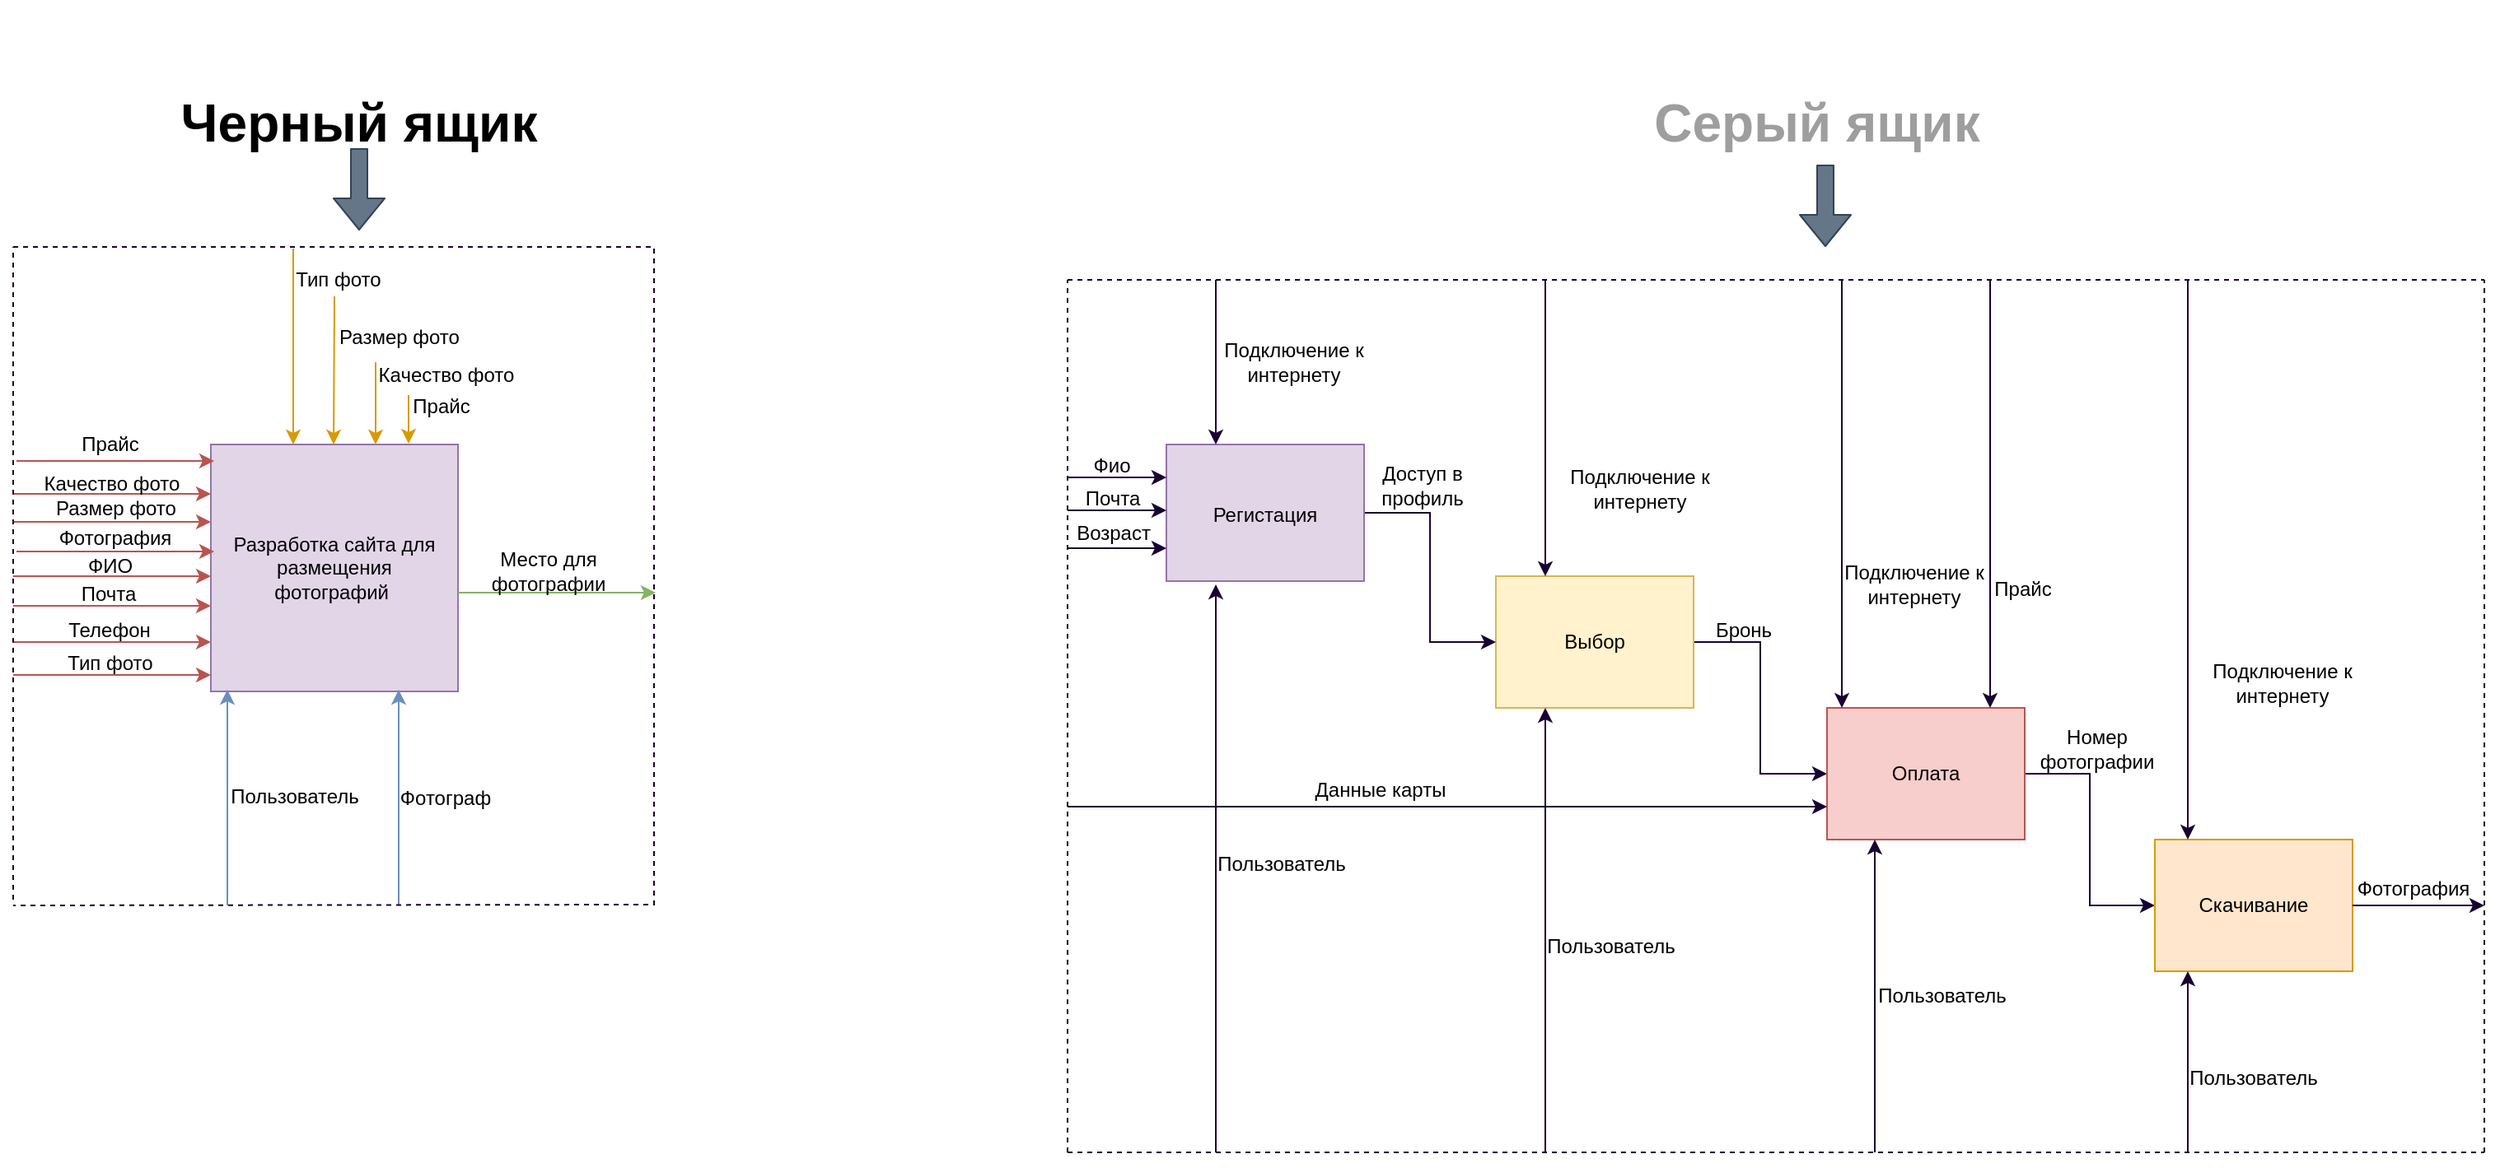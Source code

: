 <mxfile version="13.7.6" type="github">
  <diagram id="p6UrjECbgSdRof4HY0eb" name="Page-1">
    <mxGraphModel dx="1422" dy="1963" grid="1" gridSize="10" guides="1" tooltips="1" connect="1" arrows="1" fold="1" page="1" pageScale="1" pageWidth="827" pageHeight="1169" math="0" shadow="0">
      <root>
        <mxCell id="0" />
        <mxCell id="1" parent="0" />
        <mxCell id="dFT03Ro-pLz-tinxZf4C-1" value="" style="whiteSpace=wrap;html=1;aspect=fixed;fillColor=#e1d5e7;strokeColor=#9673a6;" parent="1" vertex="1">
          <mxGeometry x="260" y="200" width="150" height="150" as="geometry" />
        </mxCell>
        <mxCell id="dFT03Ro-pLz-tinxZf4C-3" value="Разработка сайта для размещения фотографий&amp;nbsp;" style="text;html=1;strokeColor=none;fillColor=none;align=center;verticalAlign=middle;whiteSpace=wrap;rounded=0;" parent="1" vertex="1">
          <mxGeometry x="270" y="240" width="130" height="70" as="geometry" />
        </mxCell>
        <mxCell id="dFT03Ro-pLz-tinxZf4C-4" value="" style="endArrow=classic;html=1;fillColor=#f8cecc;strokeColor=#b85450;" parent="1" edge="1">
          <mxGeometry width="50" height="50" relative="1" as="geometry">
            <mxPoint x="140" y="298" as="sourcePoint" />
            <mxPoint x="260" y="298" as="targetPoint" />
          </mxGeometry>
        </mxCell>
        <mxCell id="dFT03Ro-pLz-tinxZf4C-5" value="" style="endArrow=classic;html=1;fillColor=#f8cecc;strokeColor=#b85450;" parent="1" edge="1">
          <mxGeometry width="50" height="50" relative="1" as="geometry">
            <mxPoint x="140" y="320" as="sourcePoint" />
            <mxPoint x="260" y="320" as="targetPoint" />
          </mxGeometry>
        </mxCell>
        <mxCell id="dFT03Ro-pLz-tinxZf4C-6" value="" style="endArrow=classic;html=1;fillColor=#f8cecc;strokeColor=#b85450;" parent="1" edge="1">
          <mxGeometry width="50" height="50" relative="1" as="geometry">
            <mxPoint x="140" y="280" as="sourcePoint" />
            <mxPoint x="260" y="280" as="targetPoint" />
          </mxGeometry>
        </mxCell>
        <mxCell id="dFT03Ro-pLz-tinxZf4C-7" value="" style="endArrow=classic;html=1;fillColor=#f8cecc;strokeColor=#b85450;" parent="1" edge="1">
          <mxGeometry width="50" height="50" relative="1" as="geometry">
            <mxPoint x="142" y="265" as="sourcePoint" />
            <mxPoint x="262" y="265" as="targetPoint" />
          </mxGeometry>
        </mxCell>
        <mxCell id="dFT03Ro-pLz-tinxZf4C-9" value="" style="endArrow=classic;html=1;fillColor=#d5e8d4;strokeColor=#82b366;" parent="1" edge="1">
          <mxGeometry width="50" height="50" relative="1" as="geometry">
            <mxPoint x="410" y="290" as="sourcePoint" />
            <mxPoint x="530" y="290" as="targetPoint" />
          </mxGeometry>
        </mxCell>
        <mxCell id="dFT03Ro-pLz-tinxZf4C-12" value="" style="endArrow=classic;html=1;fillColor=#ffe6cc;strokeColor=#d79b00;" parent="1" edge="1">
          <mxGeometry width="50" height="50" relative="1" as="geometry">
            <mxPoint x="310" y="81" as="sourcePoint" />
            <mxPoint x="310" y="200" as="targetPoint" />
          </mxGeometry>
        </mxCell>
        <mxCell id="dFT03Ro-pLz-tinxZf4C-13" value="" style="endArrow=classic;html=1;fillColor=#ffe6cc;strokeColor=#d79b00;" parent="1" edge="1">
          <mxGeometry width="50" height="50" relative="1" as="geometry">
            <mxPoint x="335" y="110" as="sourcePoint" />
            <mxPoint x="334.5" y="200" as="targetPoint" />
          </mxGeometry>
        </mxCell>
        <mxCell id="dFT03Ro-pLz-tinxZf4C-20" value="" style="endArrow=classic;html=1;fillColor=#dae8fc;strokeColor=#6c8ebf;" parent="1" edge="1">
          <mxGeometry width="50" height="50" relative="1" as="geometry">
            <mxPoint x="270" y="480" as="sourcePoint" />
            <mxPoint x="270" y="349" as="targetPoint" />
          </mxGeometry>
        </mxCell>
        <mxCell id="dFT03Ro-pLz-tinxZf4C-27" value="Тип фото" style="text;html=1;strokeColor=none;fillColor=none;align=center;verticalAlign=middle;whiteSpace=wrap;rounded=0;rotation=0;" parent="1" vertex="1">
          <mxGeometry x="295" y="80" width="85" height="39" as="geometry" />
        </mxCell>
        <mxCell id="dFT03Ro-pLz-tinxZf4C-29" value="Размер фото" style="text;html=1;strokeColor=none;fillColor=none;align=center;verticalAlign=middle;whiteSpace=wrap;rounded=0;rotation=0;" parent="1" vertex="1">
          <mxGeometry x="329" y="120" width="91" height="30" as="geometry" />
        </mxCell>
        <mxCell id="dFT03Ro-pLz-tinxZf4C-30" value="Фотография" style="text;html=1;strokeColor=none;fillColor=none;align=center;verticalAlign=middle;whiteSpace=wrap;rounded=0;" parent="1" vertex="1">
          <mxGeometry x="182" y="247" width="40" height="20" as="geometry" />
        </mxCell>
        <mxCell id="dFT03Ro-pLz-tinxZf4C-31" value="ФИО" style="text;html=1;strokeColor=none;fillColor=none;align=center;verticalAlign=middle;whiteSpace=wrap;rounded=0;" parent="1" vertex="1">
          <mxGeometry x="163.5" y="264" width="70" height="19" as="geometry" />
        </mxCell>
        <mxCell id="dFT03Ro-pLz-tinxZf4C-32" value="Качество фото" style="text;html=1;strokeColor=none;fillColor=none;align=center;verticalAlign=middle;whiteSpace=wrap;rounded=0;rotation=0;" parent="1" vertex="1">
          <mxGeometry x="350" y="150" width="106" height="15" as="geometry" />
        </mxCell>
        <mxCell id="dFT03Ro-pLz-tinxZf4C-33" value="" style="endArrow=classic;html=1;fillColor=#ffe6cc;strokeColor=#d79b00;" parent="1" edge="1">
          <mxGeometry width="50" height="50" relative="1" as="geometry">
            <mxPoint x="360" y="150" as="sourcePoint" />
            <mxPoint x="360" y="200" as="targetPoint" />
          </mxGeometry>
        </mxCell>
        <mxCell id="aUMwL7hk3GGmmnr9Cz9R-1" value="Место для фотографии" style="text;html=1;strokeColor=none;fillColor=none;align=center;verticalAlign=middle;whiteSpace=wrap;rounded=0;" parent="1" vertex="1">
          <mxGeometry x="400" y="266" width="130" height="21" as="geometry" />
        </mxCell>
        <mxCell id="aUMwL7hk3GGmmnr9Cz9R-2" value="Почта" style="text;html=1;strokeColor=none;fillColor=none;align=center;verticalAlign=middle;whiteSpace=wrap;rounded=0;" parent="1" vertex="1">
          <mxGeometry x="175" y="267" width="46" height="47" as="geometry" />
        </mxCell>
        <mxCell id="aUMwL7hk3GGmmnr9Cz9R-9" value="Прайс" style="text;html=1;strokeColor=none;fillColor=none;align=center;verticalAlign=middle;whiteSpace=wrap;rounded=0;rotation=0;" parent="1" vertex="1">
          <mxGeometry x="380" y="166.5" width="40" height="20" as="geometry" />
        </mxCell>
        <mxCell id="aUMwL7hk3GGmmnr9Cz9R-11" value="" style="endArrow=classic;html=1;fillColor=#ffe6cc;strokeColor=#d79b00;" parent="1" edge="1">
          <mxGeometry width="50" height="50" relative="1" as="geometry">
            <mxPoint x="380" y="170" as="sourcePoint" />
            <mxPoint x="380" y="199.5" as="targetPoint" />
          </mxGeometry>
        </mxCell>
        <mxCell id="aUMwL7hk3GGmmnr9Cz9R-18" value="Телефон" style="text;html=1;strokeColor=none;fillColor=none;align=center;verticalAlign=middle;whiteSpace=wrap;rounded=0;" parent="1" vertex="1">
          <mxGeometry x="175" y="298" width="47" height="29" as="geometry" />
        </mxCell>
        <mxCell id="aUMwL7hk3GGmmnr9Cz9R-19" value="" style="endArrow=classic;html=1;fillColor=#dae8fc;strokeColor=#6c8ebf;" parent="1" edge="1">
          <mxGeometry width="50" height="50" relative="1" as="geometry">
            <mxPoint x="374" y="480" as="sourcePoint" />
            <mxPoint x="374" y="349" as="targetPoint" />
          </mxGeometry>
        </mxCell>
        <mxCell id="aUMwL7hk3GGmmnr9Cz9R-23" value="Пользователь" style="text;html=1;strokeColor=none;fillColor=none;align=center;verticalAlign=middle;whiteSpace=wrap;rounded=0;rotation=0;" parent="1" vertex="1">
          <mxGeometry x="250.5" y="400" width="120" height="28" as="geometry" />
        </mxCell>
        <mxCell id="aUMwL7hk3GGmmnr9Cz9R-24" value="Фотограф" style="text;html=1;strokeColor=none;fillColor=none;align=center;verticalAlign=middle;whiteSpace=wrap;rounded=0;rotation=0;" parent="1" vertex="1">
          <mxGeometry x="322" y="410" width="161" height="10" as="geometry" />
        </mxCell>
        <mxCell id="aUMwL7hk3GGmmnr9Cz9R-25" value="" style="endArrow=classic;html=1;fillColor=#f8cecc;strokeColor=#b85450;" parent="1" edge="1">
          <mxGeometry width="50" height="50" relative="1" as="geometry">
            <mxPoint x="140" y="340" as="sourcePoint" />
            <mxPoint x="260" y="340" as="targetPoint" />
          </mxGeometry>
        </mxCell>
        <mxCell id="aUMwL7hk3GGmmnr9Cz9R-26" value="Тип фото" style="text;html=1;strokeColor=none;fillColor=none;align=center;verticalAlign=middle;whiteSpace=wrap;rounded=0;rotation=0;" parent="1" vertex="1">
          <mxGeometry x="158.5" y="310" width="80" height="46" as="geometry" />
        </mxCell>
        <mxCell id="aUMwL7hk3GGmmnr9Cz9R-28" value="" style="endArrow=classic;html=1;fillColor=#f8cecc;strokeColor=#b85450;" parent="1" edge="1">
          <mxGeometry width="50" height="50" relative="1" as="geometry">
            <mxPoint x="142" y="210" as="sourcePoint" />
            <mxPoint x="262" y="210" as="targetPoint" />
          </mxGeometry>
        </mxCell>
        <mxCell id="aUMwL7hk3GGmmnr9Cz9R-29" value="" style="endArrow=classic;html=1;fillColor=#f8cecc;strokeColor=#b85450;" parent="1" edge="1">
          <mxGeometry width="50" height="50" relative="1" as="geometry">
            <mxPoint x="140" y="247" as="sourcePoint" />
            <mxPoint x="260" y="247" as="targetPoint" />
          </mxGeometry>
        </mxCell>
        <mxCell id="aUMwL7hk3GGmmnr9Cz9R-30" value="Размер фото" style="text;html=1;strokeColor=none;fillColor=none;align=center;verticalAlign=middle;whiteSpace=wrap;rounded=0;rotation=0;" parent="1" vertex="1">
          <mxGeometry x="156.5" y="230" width="91" height="18" as="geometry" />
        </mxCell>
        <mxCell id="aUMwL7hk3GGmmnr9Cz9R-31" value="" style="endArrow=classic;html=1;fillColor=#f8cecc;strokeColor=#b85450;" parent="1" edge="1">
          <mxGeometry width="50" height="50" relative="1" as="geometry">
            <mxPoint x="140" y="230" as="sourcePoint" />
            <mxPoint x="260" y="230" as="targetPoint" />
          </mxGeometry>
        </mxCell>
        <mxCell id="aUMwL7hk3GGmmnr9Cz9R-32" value="Качество фото" style="text;html=1;strokeColor=none;fillColor=none;align=center;verticalAlign=middle;whiteSpace=wrap;rounded=0;rotation=0;" parent="1" vertex="1">
          <mxGeometry x="148.5" y="210" width="102" height="27" as="geometry" />
        </mxCell>
        <mxCell id="aUMwL7hk3GGmmnr9Cz9R-33" value="Прайс" style="text;html=1;strokeColor=none;fillColor=none;align=center;verticalAlign=middle;whiteSpace=wrap;rounded=0;rotation=0;" parent="1" vertex="1">
          <mxGeometry x="178.5" y="190" width="40" height="20" as="geometry" />
        </mxCell>
        <mxCell id="dPdgdIDJKfHk3a8-XdrI-1" value="&lt;b&gt;&lt;font style=&quot;font-size: 32px&quot;&gt;Черный ящик&lt;/font&gt;&lt;/b&gt;" style="text;html=1;strokeColor=none;fillColor=none;align=center;verticalAlign=middle;whiteSpace=wrap;rounded=0;" parent="1" vertex="1">
          <mxGeometry x="205" y="-70" width="290" height="150" as="geometry" />
        </mxCell>
        <mxCell id="dPdgdIDJKfHk3a8-XdrI-3" value="" style="shape=flexArrow;endArrow=classic;html=1;strokeColor=#314354;fillColor=#647687;" parent="1" edge="1">
          <mxGeometry width="50" height="50" relative="1" as="geometry">
            <mxPoint x="350" y="20" as="sourcePoint" />
            <mxPoint x="350" y="70" as="targetPoint" />
          </mxGeometry>
        </mxCell>
        <mxCell id="dPdgdIDJKfHk3a8-XdrI-5" value="&lt;b&gt;&lt;font style=&quot;font-size: 32px&quot; color=&quot;#9e9e9e&quot;&gt;Серый ящик&lt;/font&gt;&lt;/b&gt;" style="text;html=1;strokeColor=none;fillColor=none;align=center;verticalAlign=middle;whiteSpace=wrap;rounded=0;" parent="1" vertex="1">
          <mxGeometry x="1090" y="-70" width="290" height="150" as="geometry" />
        </mxCell>
        <mxCell id="dPdgdIDJKfHk3a8-XdrI-6" value="" style="shape=flexArrow;endArrow=classic;html=1;strokeColor=#314354;fillColor=#647687;" parent="1" edge="1">
          <mxGeometry width="50" height="50" relative="1" as="geometry">
            <mxPoint x="1240" y="30" as="sourcePoint" />
            <mxPoint x="1240" y="80" as="targetPoint" />
          </mxGeometry>
        </mxCell>
        <mxCell id="dPdgdIDJKfHk3a8-XdrI-29" style="edgeStyle=orthogonalEdgeStyle;rounded=0;orthogonalLoop=1;jettySize=auto;html=1;exitX=1;exitY=0.5;exitDx=0;exitDy=0;entryX=0;entryY=0.5;entryDx=0;entryDy=0;strokeColor=#190033;" parent="1" source="dPdgdIDJKfHk3a8-XdrI-11" target="dPdgdIDJKfHk3a8-XdrI-12" edge="1">
          <mxGeometry relative="1" as="geometry" />
        </mxCell>
        <mxCell id="dPdgdIDJKfHk3a8-XdrI-11" value="" style="rounded=0;whiteSpace=wrap;html=1;fillColor=#fff2cc;strokeColor=#d6b656;" parent="1" vertex="1">
          <mxGeometry x="1040" y="280" width="120" height="80" as="geometry" />
        </mxCell>
        <mxCell id="dPdgdIDJKfHk3a8-XdrI-30" style="edgeStyle=orthogonalEdgeStyle;rounded=0;orthogonalLoop=1;jettySize=auto;html=1;exitX=1;exitY=0.5;exitDx=0;exitDy=0;entryX=0;entryY=0.5;entryDx=0;entryDy=0;strokeColor=#190033;" parent="1" source="dPdgdIDJKfHk3a8-XdrI-12" target="dPdgdIDJKfHk3a8-XdrI-19" edge="1">
          <mxGeometry relative="1" as="geometry" />
        </mxCell>
        <mxCell id="dPdgdIDJKfHk3a8-XdrI-12" value="" style="rounded=0;whiteSpace=wrap;html=1;fillColor=#f8cecc;strokeColor=#b85450;" parent="1" vertex="1">
          <mxGeometry x="1241" y="360" width="120" height="80" as="geometry" />
        </mxCell>
        <mxCell id="dPdgdIDJKfHk3a8-XdrI-28" style="edgeStyle=orthogonalEdgeStyle;rounded=0;orthogonalLoop=1;jettySize=auto;html=1;exitX=1;exitY=0.5;exitDx=0;exitDy=0;entryX=0;entryY=0.5;entryDx=0;entryDy=0;strokeColor=#190033;" parent="1" source="dPdgdIDJKfHk3a8-XdrI-13" target="dPdgdIDJKfHk3a8-XdrI-11" edge="1">
          <mxGeometry relative="1" as="geometry" />
        </mxCell>
        <mxCell id="dPdgdIDJKfHk3a8-XdrI-13" value="" style="rounded=0;whiteSpace=wrap;html=1;fillColor=#e1d5e7;strokeColor=#9673a6;" parent="1" vertex="1">
          <mxGeometry x="840" y="200" width="120" height="83" as="geometry" />
        </mxCell>
        <mxCell id="dPdgdIDJKfHk3a8-XdrI-16" value="Регистация" style="text;html=1;strokeColor=none;fillColor=none;align=center;verticalAlign=middle;whiteSpace=wrap;rounded=0;" parent="1" vertex="1">
          <mxGeometry x="880" y="233" width="40" height="20" as="geometry" />
        </mxCell>
        <mxCell id="dPdgdIDJKfHk3a8-XdrI-17" value="Выбор" style="text;html=1;strokeColor=none;fillColor=none;align=center;verticalAlign=middle;whiteSpace=wrap;rounded=0;" parent="1" vertex="1">
          <mxGeometry x="1080" y="310" width="40" height="20" as="geometry" />
        </mxCell>
        <mxCell id="dPdgdIDJKfHk3a8-XdrI-18" value="Оплата" style="text;html=1;strokeColor=none;fillColor=none;align=center;verticalAlign=middle;whiteSpace=wrap;rounded=0;" parent="1" vertex="1">
          <mxGeometry x="1281" y="390" width="40" height="20" as="geometry" />
        </mxCell>
        <mxCell id="dPdgdIDJKfHk3a8-XdrI-19" value="" style="rounded=0;whiteSpace=wrap;html=1;fillColor=#ffe6cc;strokeColor=#d79b00;" parent="1" vertex="1">
          <mxGeometry x="1440" y="440" width="120" height="80" as="geometry" />
        </mxCell>
        <mxCell id="dPdgdIDJKfHk3a8-XdrI-20" value="Скачивание" style="text;html=1;strokeColor=none;fillColor=none;align=center;verticalAlign=middle;whiteSpace=wrap;rounded=0;" parent="1" vertex="1">
          <mxGeometry x="1480" y="470" width="40" height="20" as="geometry" />
        </mxCell>
        <mxCell id="dPdgdIDJKfHk3a8-XdrI-21" value="" style="endArrow=none;dashed=1;html=1;strokeColor=#190033;" parent="1" edge="1">
          <mxGeometry width="50" height="50" relative="1" as="geometry">
            <mxPoint x="529" y="480" as="sourcePoint" />
            <mxPoint x="529" y="80" as="targetPoint" />
          </mxGeometry>
        </mxCell>
        <mxCell id="dPdgdIDJKfHk3a8-XdrI-22" value="" style="endArrow=none;dashed=1;html=1;strokeColor=#190033;" parent="1" edge="1">
          <mxGeometry width="50" height="50" relative="1" as="geometry">
            <mxPoint x="140" y="80" as="sourcePoint" />
            <mxPoint x="530" y="80" as="targetPoint" />
          </mxGeometry>
        </mxCell>
        <mxCell id="dPdgdIDJKfHk3a8-XdrI-23" value="" style="endArrow=none;dashed=1;html=1;strokeColor=#190033;" parent="1" edge="1">
          <mxGeometry width="50" height="50" relative="1" as="geometry">
            <mxPoint x="140" y="476.5" as="sourcePoint" />
            <mxPoint x="140" y="80" as="targetPoint" />
          </mxGeometry>
        </mxCell>
        <mxCell id="dPdgdIDJKfHk3a8-XdrI-24" value="" style="endArrow=none;dashed=1;html=1;strokeColor=#190033;" parent="1" edge="1">
          <mxGeometry width="50" height="50" relative="1" as="geometry">
            <mxPoint x="525.5" y="479.5" as="sourcePoint" />
            <mxPoint x="140" y="480" as="targetPoint" />
          </mxGeometry>
        </mxCell>
        <mxCell id="dPdgdIDJKfHk3a8-XdrI-25" value="" style="endArrow=classic;html=1;strokeColor=#190033;" parent="1" edge="1">
          <mxGeometry width="50" height="50" relative="1" as="geometry">
            <mxPoint x="780" y="220" as="sourcePoint" />
            <mxPoint x="840" y="220" as="targetPoint" />
          </mxGeometry>
        </mxCell>
        <mxCell id="dPdgdIDJKfHk3a8-XdrI-26" value="" style="endArrow=classic;html=1;strokeColor=#190033;" parent="1" edge="1">
          <mxGeometry width="50" height="50" relative="1" as="geometry">
            <mxPoint x="780" y="240" as="sourcePoint" />
            <mxPoint x="840" y="240" as="targetPoint" />
          </mxGeometry>
        </mxCell>
        <mxCell id="dPdgdIDJKfHk3a8-XdrI-27" value="" style="endArrow=classic;html=1;strokeColor=#190033;" parent="1" edge="1">
          <mxGeometry width="50" height="50" relative="1" as="geometry">
            <mxPoint x="780" y="263" as="sourcePoint" />
            <mxPoint x="840" y="263" as="targetPoint" />
          </mxGeometry>
        </mxCell>
        <mxCell id="dPdgdIDJKfHk3a8-XdrI-32" value="" style="endArrow=classic;html=1;strokeColor=#190033;exitX=1;exitY=0.5;exitDx=0;exitDy=0;" parent="1" source="dPdgdIDJKfHk3a8-XdrI-19" edge="1">
          <mxGeometry width="50" height="50" relative="1" as="geometry">
            <mxPoint x="1590" y="479.5" as="sourcePoint" />
            <mxPoint x="1640" y="480" as="targetPoint" />
          </mxGeometry>
        </mxCell>
        <mxCell id="dPdgdIDJKfHk3a8-XdrI-34" value="" style="endArrow=classic;html=1;strokeColor=#190033;" parent="1" edge="1">
          <mxGeometry width="50" height="50" relative="1" as="geometry">
            <mxPoint x="780" y="420" as="sourcePoint" />
            <mxPoint x="1241" y="420" as="targetPoint" />
          </mxGeometry>
        </mxCell>
        <mxCell id="dPdgdIDJKfHk3a8-XdrI-35" value="" style="endArrow=classic;html=1;strokeColor=#190033;" parent="1" edge="1">
          <mxGeometry width="50" height="50" relative="1" as="geometry">
            <mxPoint x="870" y="630" as="sourcePoint" />
            <mxPoint x="870" y="285" as="targetPoint" />
          </mxGeometry>
        </mxCell>
        <mxCell id="dPdgdIDJKfHk3a8-XdrI-36" value="" style="endArrow=classic;html=1;strokeColor=#190033;" parent="1" edge="1">
          <mxGeometry width="50" height="50" relative="1" as="geometry">
            <mxPoint x="1070" y="630" as="sourcePoint" />
            <mxPoint x="1070" y="360" as="targetPoint" />
          </mxGeometry>
        </mxCell>
        <mxCell id="dPdgdIDJKfHk3a8-XdrI-37" value="" style="endArrow=classic;html=1;strokeColor=#190033;" parent="1" edge="1">
          <mxGeometry width="50" height="50" relative="1" as="geometry">
            <mxPoint x="1270" y="630" as="sourcePoint" />
            <mxPoint x="1270" y="440" as="targetPoint" />
          </mxGeometry>
        </mxCell>
        <mxCell id="dPdgdIDJKfHk3a8-XdrI-38" value="" style="endArrow=classic;html=1;strokeColor=#190033;" parent="1" edge="1">
          <mxGeometry width="50" height="50" relative="1" as="geometry">
            <mxPoint x="1460" y="630" as="sourcePoint" />
            <mxPoint x="1460" y="520" as="targetPoint" />
          </mxGeometry>
        </mxCell>
        <mxCell id="dPdgdIDJKfHk3a8-XdrI-40" value="" style="endArrow=classic;html=1;strokeColor=#190033;" parent="1" edge="1">
          <mxGeometry width="50" height="50" relative="1" as="geometry">
            <mxPoint x="1070" y="100" as="sourcePoint" />
            <mxPoint x="1070" y="280" as="targetPoint" />
          </mxGeometry>
        </mxCell>
        <mxCell id="dPdgdIDJKfHk3a8-XdrI-41" value="" style="endArrow=classic;html=1;strokeColor=#190033;" parent="1" edge="1">
          <mxGeometry width="50" height="50" relative="1" as="geometry">
            <mxPoint x="1250" y="100" as="sourcePoint" />
            <mxPoint x="1250" y="360" as="targetPoint" />
          </mxGeometry>
        </mxCell>
        <mxCell id="dPdgdIDJKfHk3a8-XdrI-42" value="" style="endArrow=classic;html=1;strokeColor=#190033;" parent="1" edge="1">
          <mxGeometry width="50" height="50" relative="1" as="geometry">
            <mxPoint x="1460" y="100" as="sourcePoint" />
            <mxPoint x="1460" y="440" as="targetPoint" />
          </mxGeometry>
        </mxCell>
        <mxCell id="dPdgdIDJKfHk3a8-XdrI-43" value="" style="endArrow=classic;html=1;strokeColor=#190033;" parent="1" edge="1">
          <mxGeometry width="50" height="50" relative="1" as="geometry">
            <mxPoint x="870" y="100" as="sourcePoint" />
            <mxPoint x="870" y="200" as="targetPoint" />
          </mxGeometry>
        </mxCell>
        <mxCell id="dPdgdIDJKfHk3a8-XdrI-44" value="Фио" style="text;html=1;strokeColor=none;fillColor=none;align=center;verticalAlign=middle;whiteSpace=wrap;rounded=0;" parent="1" vertex="1">
          <mxGeometry x="787" y="200" width="40" height="25" as="geometry" />
        </mxCell>
        <mxCell id="dPdgdIDJKfHk3a8-XdrI-45" value="Почта" style="text;html=1;strokeColor=none;fillColor=none;align=center;verticalAlign=middle;whiteSpace=wrap;rounded=0;" parent="1" vertex="1">
          <mxGeometry x="787" y="225" width="41" height="16" as="geometry" />
        </mxCell>
        <mxCell id="dPdgdIDJKfHk3a8-XdrI-46" value="Возраст" style="text;html=1;strokeColor=none;fillColor=none;align=center;verticalAlign=middle;whiteSpace=wrap;rounded=0;" parent="1" vertex="1">
          <mxGeometry x="788" y="244" width="40" height="20" as="geometry" />
        </mxCell>
        <mxCell id="dPdgdIDJKfHk3a8-XdrI-48" value="Пользователь" style="text;html=1;strokeColor=none;fillColor=none;align=center;verticalAlign=middle;whiteSpace=wrap;rounded=0;rotation=0;" parent="1" vertex="1">
          <mxGeometry x="1060" y="490" width="100" height="30" as="geometry" />
        </mxCell>
        <mxCell id="dPdgdIDJKfHk3a8-XdrI-51" value="Доступ в профиль" style="text;html=1;strokeColor=none;fillColor=none;align=center;verticalAlign=middle;whiteSpace=wrap;rounded=0;" parent="1" vertex="1">
          <mxGeometry x="950" y="213" width="91" height="24" as="geometry" />
        </mxCell>
        <mxCell id="dPdgdIDJKfHk3a8-XdrI-52" value="Данные карты" style="text;html=1;strokeColor=none;fillColor=none;align=center;verticalAlign=middle;whiteSpace=wrap;rounded=0;" parent="1" vertex="1">
          <mxGeometry x="920" y="400" width="100" height="20" as="geometry" />
        </mxCell>
        <mxCell id="dPdgdIDJKfHk3a8-XdrI-53" value="Номер фотографии" style="text;html=1;strokeColor=none;fillColor=none;align=center;verticalAlign=middle;whiteSpace=wrap;rounded=0;" parent="1" vertex="1">
          <mxGeometry x="1380" y="380" width="50" height="10" as="geometry" />
        </mxCell>
        <mxCell id="dPdgdIDJKfHk3a8-XdrI-54" value="Фотография" style="text;html=1;strokeColor=none;fillColor=none;align=center;verticalAlign=middle;whiteSpace=wrap;rounded=0;" parent="1" vertex="1">
          <mxGeometry x="1570" y="460" width="54" height="20" as="geometry" />
        </mxCell>
        <mxCell id="dPdgdIDJKfHk3a8-XdrI-60" value="" style="endArrow=none;dashed=1;html=1;strokeColor=#190033;" parent="1" edge="1">
          <mxGeometry width="50" height="50" relative="1" as="geometry">
            <mxPoint x="780" y="630" as="sourcePoint" />
            <mxPoint x="780" y="100" as="targetPoint" />
          </mxGeometry>
        </mxCell>
        <mxCell id="dPdgdIDJKfHk3a8-XdrI-61" value="" style="endArrow=none;dashed=1;html=1;strokeColor=#190033;" parent="1" edge="1">
          <mxGeometry width="50" height="50" relative="1" as="geometry">
            <mxPoint x="780" y="630" as="sourcePoint" />
            <mxPoint x="1640" y="630" as="targetPoint" />
          </mxGeometry>
        </mxCell>
        <mxCell id="dPdgdIDJKfHk3a8-XdrI-62" value="" style="endArrow=none;dashed=1;html=1;strokeColor=#190033;" parent="1" edge="1">
          <mxGeometry width="50" height="50" relative="1" as="geometry">
            <mxPoint x="1640" y="630" as="sourcePoint" />
            <mxPoint x="1640" y="100" as="targetPoint" />
          </mxGeometry>
        </mxCell>
        <mxCell id="dPdgdIDJKfHk3a8-XdrI-63" value="" style="endArrow=none;dashed=1;html=1;strokeColor=#190033;" parent="1" edge="1">
          <mxGeometry width="50" height="50" relative="1" as="geometry">
            <mxPoint x="780" y="100" as="sourcePoint" />
            <mxPoint x="1640" y="100" as="targetPoint" />
          </mxGeometry>
        </mxCell>
        <mxCell id="dPdgdIDJKfHk3a8-XdrI-64" value="Бронь" style="text;html=1;strokeColor=none;fillColor=none;align=center;verticalAlign=middle;whiteSpace=wrap;rounded=0;" parent="1" vertex="1">
          <mxGeometry x="1180" y="302.5" width="21" height="20" as="geometry" />
        </mxCell>
        <mxCell id="dPdgdIDJKfHk3a8-XdrI-66" value="Подключение к интернету" style="text;html=1;strokeColor=none;fillColor=none;align=center;verticalAlign=middle;whiteSpace=wrap;rounded=0;rotation=0;" parent="1" vertex="1">
          <mxGeometry x="1460" y="330" width="115" height="30" as="geometry" />
        </mxCell>
        <mxCell id="z4wbUaanoXz14fya7bWA-15" value="Подключение к интернету" style="text;html=1;strokeColor=none;fillColor=none;align=center;verticalAlign=middle;whiteSpace=wrap;rounded=0;rotation=0;" vertex="1" parent="1">
          <mxGeometry x="1230" y="268.5" width="128" height="33" as="geometry" />
        </mxCell>
        <mxCell id="z4wbUaanoXz14fya7bWA-16" value="Подключение к интернету" style="text;html=1;strokeColor=none;fillColor=none;align=center;verticalAlign=middle;whiteSpace=wrap;rounded=0;rotation=0;" vertex="1" parent="1">
          <mxGeometry x="1070" y="210" width="115" height="34" as="geometry" />
        </mxCell>
        <mxCell id="z4wbUaanoXz14fya7bWA-17" value="Подключение к интернету" style="text;html=1;strokeColor=none;fillColor=none;align=center;verticalAlign=middle;whiteSpace=wrap;rounded=0;rotation=0;" vertex="1" parent="1">
          <mxGeometry x="860" y="132.5" width="115" height="34" as="geometry" />
        </mxCell>
        <mxCell id="z4wbUaanoXz14fya7bWA-19" value="" style="endArrow=classic;html=1;strokeColor=#190033;" edge="1" parent="1">
          <mxGeometry width="50" height="50" relative="1" as="geometry">
            <mxPoint x="1340" y="100" as="sourcePoint" />
            <mxPoint x="1340" y="360" as="targetPoint" />
          </mxGeometry>
        </mxCell>
        <mxCell id="z4wbUaanoXz14fya7bWA-20" value="Прайс" style="text;html=1;strokeColor=none;fillColor=none;align=center;verticalAlign=middle;whiteSpace=wrap;rounded=0;" vertex="1" parent="1">
          <mxGeometry x="1340" y="278" width="40" height="20" as="geometry" />
        </mxCell>
        <mxCell id="z4wbUaanoXz14fya7bWA-21" value="Пользователь" style="text;html=1;strokeColor=none;fillColor=none;align=center;verticalAlign=middle;whiteSpace=wrap;rounded=0;rotation=0;" vertex="1" parent="1">
          <mxGeometry x="860" y="440" width="100" height="30" as="geometry" />
        </mxCell>
        <mxCell id="z4wbUaanoXz14fya7bWA-22" value="Пользователь" style="text;html=1;strokeColor=none;fillColor=none;align=center;verticalAlign=middle;whiteSpace=wrap;rounded=0;rotation=0;" vertex="1" parent="1">
          <mxGeometry x="1261" y="520" width="100" height="30" as="geometry" />
        </mxCell>
        <mxCell id="z4wbUaanoXz14fya7bWA-23" value="Пользователь" style="text;html=1;strokeColor=none;fillColor=none;align=center;verticalAlign=middle;whiteSpace=wrap;rounded=0;rotation=0;" vertex="1" parent="1">
          <mxGeometry x="1450" y="570" width="100" height="30" as="geometry" />
        </mxCell>
      </root>
    </mxGraphModel>
  </diagram>
</mxfile>
